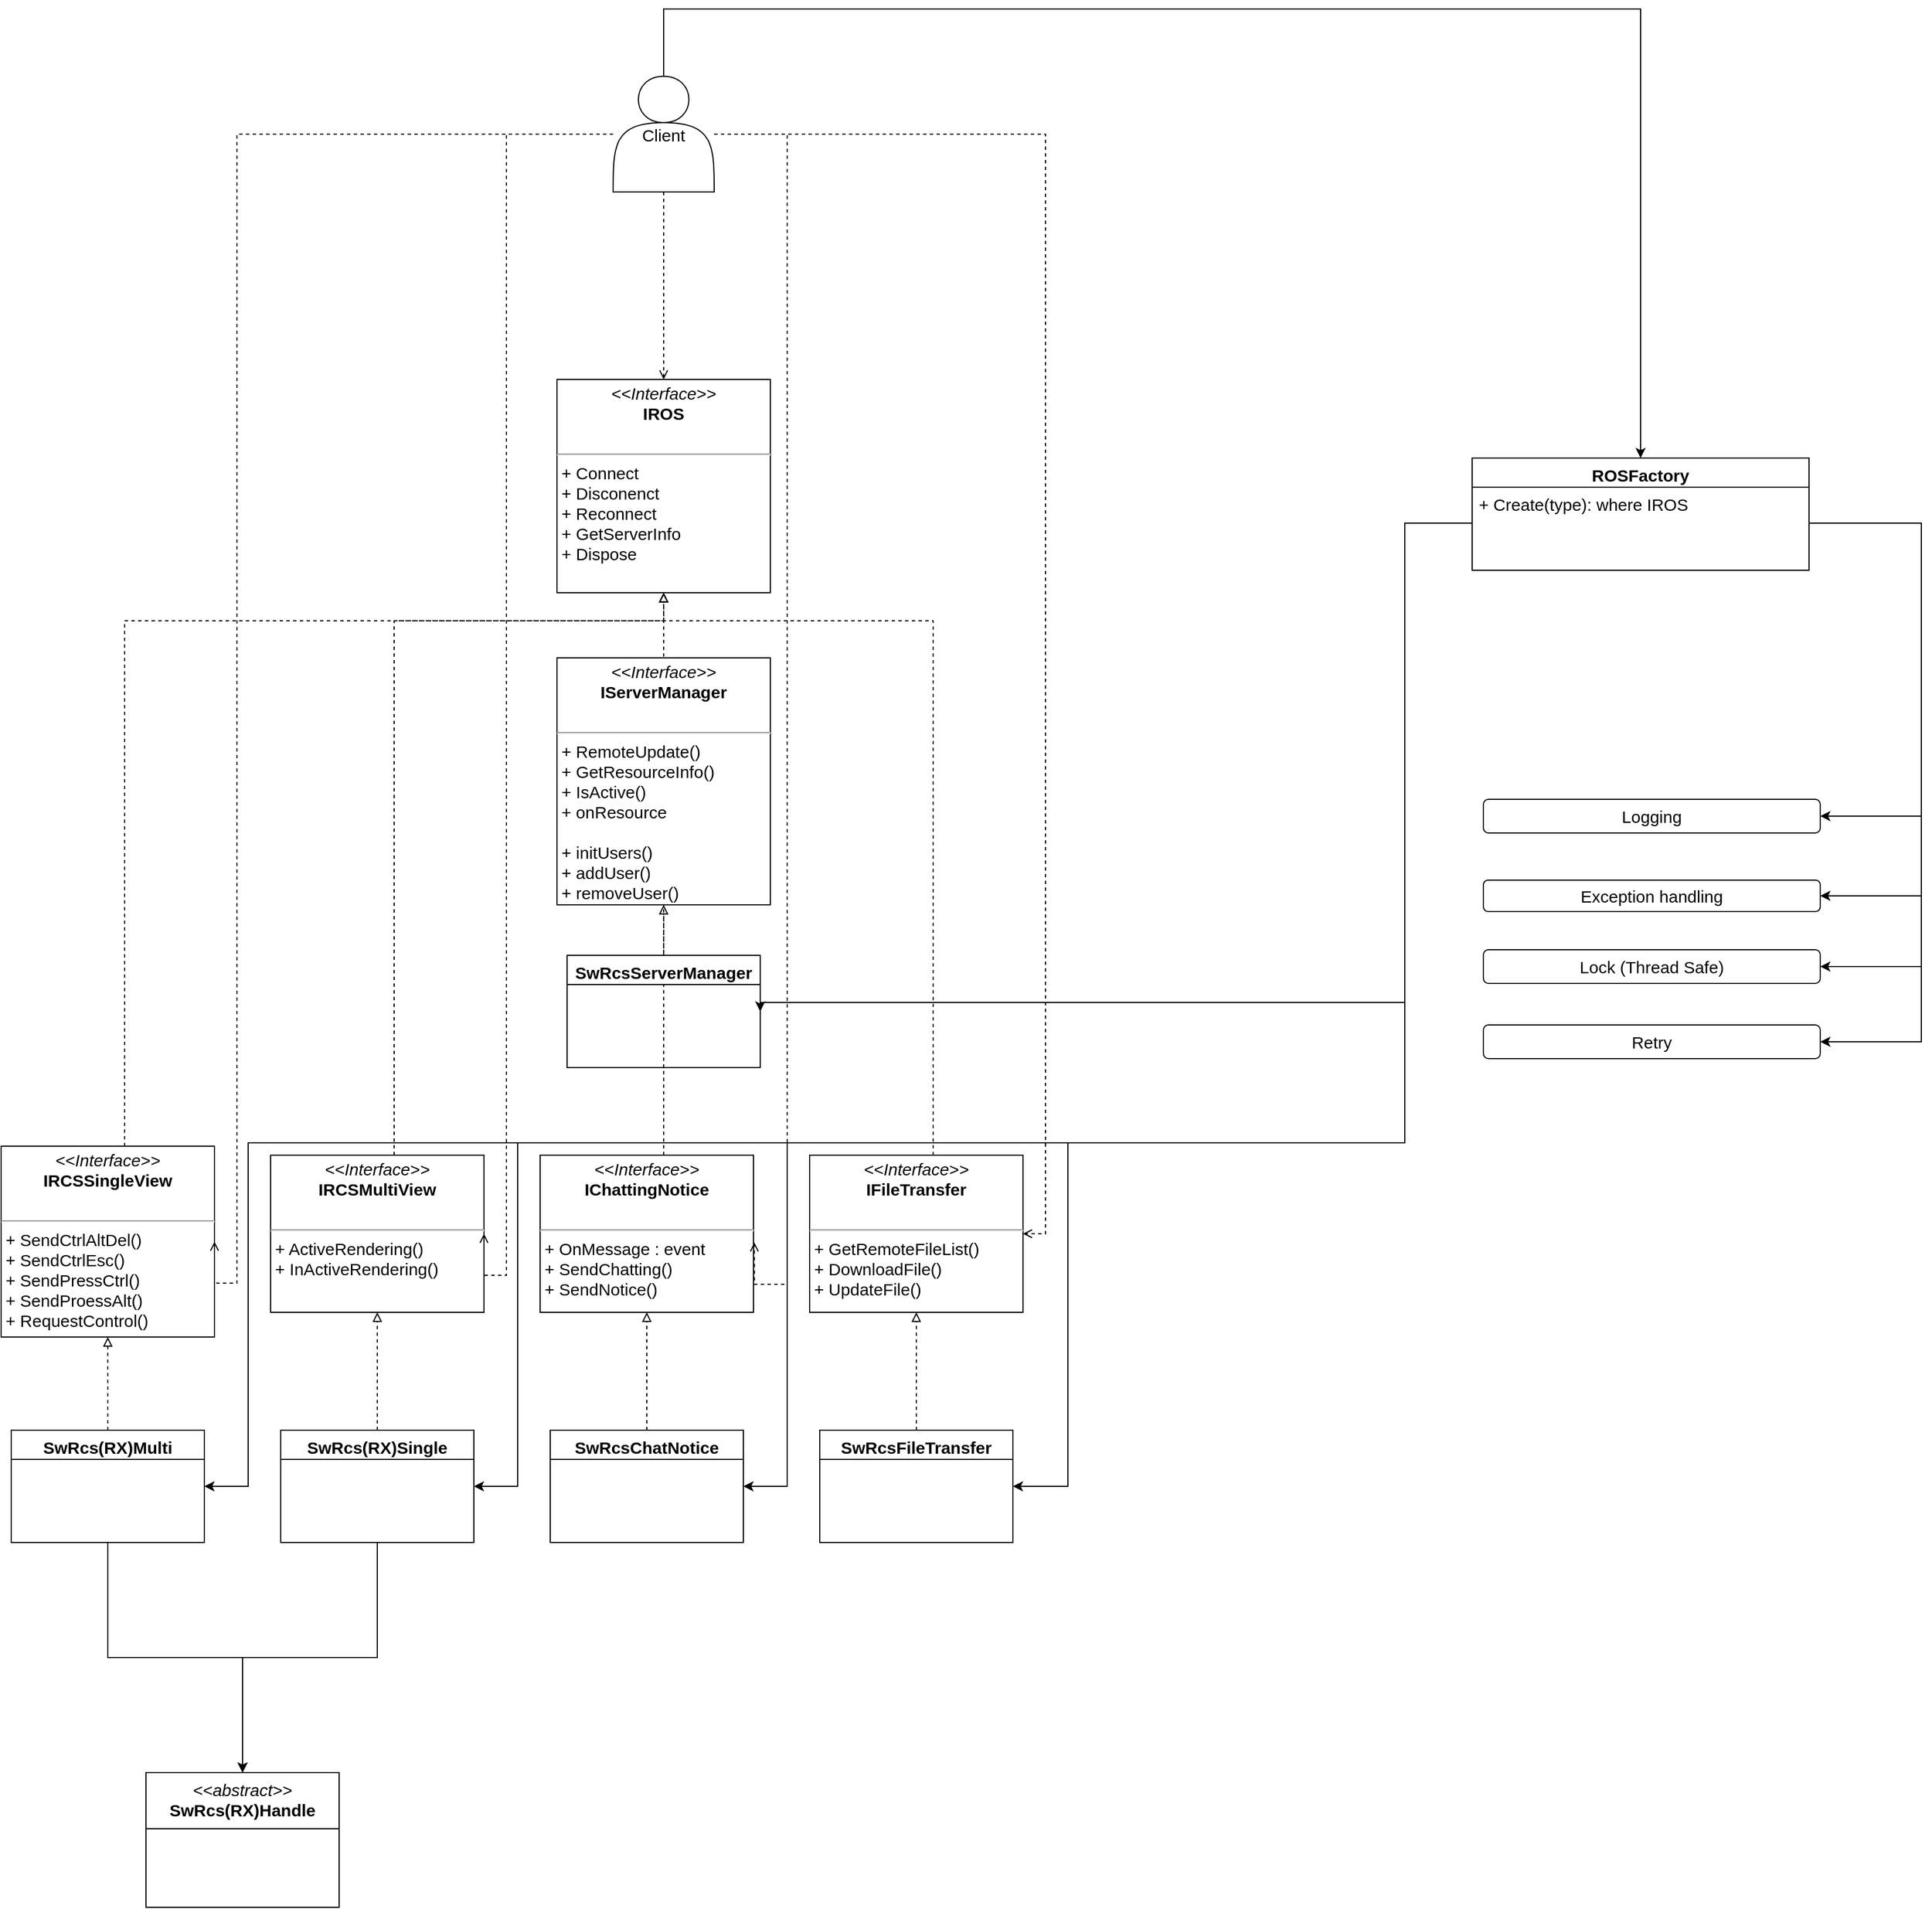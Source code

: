 <mxfile version="27.1.4">
  <diagram name="Page-1" id="c4acf3e9-155e-7222-9cf6-157b1a14988f">
    <mxGraphModel dx="1242" dy="214" grid="1" gridSize="10" guides="1" tooltips="1" connect="1" arrows="1" fold="1" page="1" pageScale="1" pageWidth="850" pageHeight="1100" background="none" math="0" shadow="0">
      <root>
        <mxCell id="0" />
        <mxCell id="1" parent="0" />
        <mxCell id="5d2195bd80daf111-18" value="&lt;p style=&quot;margin: 4px 0px 0px; text-align: center; font-size: 15px;&quot;&gt;&lt;i style=&quot;font-size: 15px;&quot;&gt;&amp;lt;&amp;lt;Interface&amp;gt;&amp;gt;&lt;/i&gt;&lt;br style=&quot;font-size: 15px;&quot;&gt;&lt;b style=&quot;font-size: 15px;&quot;&gt;IROS&lt;/b&gt;&lt;/p&gt;&lt;p style=&quot;margin: 0px 0px 0px 4px; font-size: 15px;&quot;&gt;&lt;br style=&quot;font-size: 15px;&quot;&gt;&lt;/p&gt;&lt;hr style=&quot;font-size: 15px;&quot;&gt;&lt;p style=&quot;margin: 0px 0px 0px 4px; font-size: 15px;&quot;&gt;+ Connect&lt;/p&gt;&lt;p style=&quot;margin: 0px 0px 0px 4px; font-size: 15px;&quot;&gt;+ Disconenct&lt;/p&gt;&lt;p style=&quot;margin: 0px 0px 0px 4px; font-size: 15px;&quot;&gt;+ Reconnect&lt;/p&gt;&lt;p style=&quot;margin: 0px 0px 0px 4px; font-size: 15px;&quot;&gt;+ GetServerInfo&lt;/p&gt;&lt;p style=&quot;margin: 0px 0px 0px 4px; font-size: 15px;&quot;&gt;+ Dispose&lt;/p&gt;" style="verticalAlign=top;align=left;overflow=fill;fontSize=15;fontFamily=Helvetica;html=1;rounded=0;shadow=0;comic=0;labelBackgroundColor=none;strokeWidth=1" parent="1" vertex="1">
          <mxGeometry x="-95" y="370" width="190" height="190" as="geometry" />
        </mxCell>
        <mxCell id="lRpp7das8P99_BeM9evT-51" style="edgeStyle=orthogonalEdgeStyle;rounded=0;orthogonalLoop=1;jettySize=auto;html=1;entryX=0.5;entryY=1;entryDx=0;entryDy=0;dashed=1;endArrow=block;endFill=0;fontSize=15;" parent="1" source="lRpp7das8P99_BeM9evT-1" target="5d2195bd80daf111-18" edge="1">
          <mxGeometry relative="1" as="geometry">
            <Array as="points">
              <mxPoint x="-480" y="585" />
              <mxPoint y="585" />
            </Array>
          </mxGeometry>
        </mxCell>
        <mxCell id="lRpp7das8P99_BeM9evT-1" value="&lt;p style=&quot;margin: 4px 0px 0px; text-align: center; font-size: 15px;&quot;&gt;&lt;i style=&quot;font-size: 15px;&quot;&gt;&amp;lt;&amp;lt;Interface&amp;gt;&amp;gt;&lt;/i&gt;&lt;br style=&quot;font-size: 15px;&quot;&gt;&lt;b style=&quot;font-size: 15px;&quot;&gt;IRCSSingleView&lt;/b&gt;&lt;/p&gt;&lt;p style=&quot;margin: 0px 0px 0px 4px; font-size: 15px;&quot;&gt;&lt;br style=&quot;font-size: 15px;&quot;&gt;&lt;/p&gt;&lt;hr style=&quot;font-size: 15px;&quot;&gt;&lt;p style=&quot;margin: 0px 0px 0px 4px; font-size: 15px;&quot;&gt;+ SendCtrlAltDel()&lt;/p&gt;&lt;p style=&quot;margin: 0px 0px 0px 4px; font-size: 15px;&quot;&gt;+ SendCtrlEsc()&lt;/p&gt;&lt;p style=&quot;margin: 0px 0px 0px 4px; font-size: 15px;&quot;&gt;+ SendPressCtrl()&lt;/p&gt;&lt;p style=&quot;margin: 0px 0px 0px 4px; font-size: 15px;&quot;&gt;+ SendProessAlt()&lt;/p&gt;&lt;p style=&quot;margin: 0px 0px 0px 4px; font-size: 15px;&quot;&gt;+ RequestControl()&lt;/p&gt;" style="verticalAlign=top;align=left;overflow=fill;fontSize=15;fontFamily=Helvetica;html=1;rounded=0;shadow=0;comic=0;labelBackgroundColor=none;strokeWidth=1" parent="1" vertex="1">
          <mxGeometry x="-590" y="1053" width="190" height="170" as="geometry" />
        </mxCell>
        <mxCell id="lRpp7das8P99_BeM9evT-52" style="edgeStyle=orthogonalEdgeStyle;rounded=0;orthogonalLoop=1;jettySize=auto;html=1;entryX=0.5;entryY=1;entryDx=0;entryDy=0;dashed=1;endArrow=block;endFill=0;fontSize=15;" parent="1" source="lRpp7das8P99_BeM9evT-4" target="5d2195bd80daf111-18" edge="1">
          <mxGeometry relative="1" as="geometry">
            <Array as="points">
              <mxPoint x="-240" y="585" />
              <mxPoint y="585" />
            </Array>
          </mxGeometry>
        </mxCell>
        <mxCell id="lRpp7das8P99_BeM9evT-4" value="&lt;p style=&quot;margin: 4px 0px 0px; text-align: center; font-size: 15px;&quot;&gt;&lt;i style=&quot;font-size: 15px;&quot;&gt;&amp;lt;&amp;lt;Interface&amp;gt;&amp;gt;&lt;/i&gt;&lt;br style=&quot;font-size: 15px;&quot;&gt;&lt;b style=&quot;font-size: 15px;&quot;&gt;IRCSMultiView&lt;/b&gt;&lt;/p&gt;&lt;p style=&quot;margin: 0px 0px 0px 4px; font-size: 15px;&quot;&gt;&lt;br style=&quot;font-size: 15px;&quot;&gt;&lt;/p&gt;&lt;hr style=&quot;font-size: 15px;&quot;&gt;&lt;p style=&quot;margin: 0px 0px 0px 4px; font-size: 15px;&quot;&gt;+ ActiveRendering()&lt;/p&gt;&lt;p style=&quot;margin: 0px 0px 0px 4px; font-size: 15px;&quot;&gt;+ InActiveRendering()&lt;/p&gt;" style="verticalAlign=top;align=left;overflow=fill;fontSize=15;fontFamily=Helvetica;html=1;rounded=0;shadow=0;comic=0;labelBackgroundColor=none;strokeWidth=1" parent="1" vertex="1">
          <mxGeometry x="-350" y="1061" width="190" height="140" as="geometry" />
        </mxCell>
        <mxCell id="lRpp7das8P99_BeM9evT-53" style="edgeStyle=orthogonalEdgeStyle;rounded=0;orthogonalLoop=1;jettySize=auto;html=1;entryX=0.5;entryY=1;entryDx=0;entryDy=0;dashed=1;endArrow=block;endFill=0;fontSize=15;" parent="1" source="lRpp7das8P99_BeM9evT-6" target="5d2195bd80daf111-18" edge="1">
          <mxGeometry relative="1" as="geometry">
            <Array as="points">
              <mxPoint y="1060" />
              <mxPoint y="1060" />
            </Array>
          </mxGeometry>
        </mxCell>
        <mxCell id="lRpp7das8P99_BeM9evT-6" value="&lt;p style=&quot;margin: 4px 0px 0px; text-align: center; font-size: 15px;&quot;&gt;&lt;i style=&quot;font-size: 15px;&quot;&gt;&amp;lt;&amp;lt;Interface&amp;gt;&amp;gt;&lt;/i&gt;&lt;br style=&quot;font-size: 15px;&quot;&gt;&lt;b style=&quot;font-size: 15px;&quot;&gt;IChattingNotice&lt;/b&gt;&lt;/p&gt;&lt;p style=&quot;margin: 0px 0px 0px 4px; font-size: 15px;&quot;&gt;&lt;br style=&quot;font-size: 15px;&quot;&gt;&lt;/p&gt;&lt;hr style=&quot;font-size: 15px;&quot;&gt;&lt;p style=&quot;margin: 0px 0px 0px 4px; font-size: 15px;&quot;&gt;+ OnMessage : event&lt;/p&gt;&lt;p style=&quot;margin: 0px 0px 0px 4px; font-size: 15px;&quot;&gt;+ SendChatting()&lt;/p&gt;&lt;p style=&quot;margin: 0px 0px 0px 4px; font-size: 15px;&quot;&gt;+ SendNotice()&lt;/p&gt;" style="verticalAlign=top;align=left;overflow=fill;fontSize=15;fontFamily=Helvetica;html=1;rounded=0;shadow=0;comic=0;labelBackgroundColor=none;strokeWidth=1" parent="1" vertex="1">
          <mxGeometry x="-110" y="1061" width="190" height="140" as="geometry" />
        </mxCell>
        <mxCell id="lRpp7das8P99_BeM9evT-54" style="edgeStyle=orthogonalEdgeStyle;rounded=0;orthogonalLoop=1;jettySize=auto;html=1;dashed=1;endArrow=block;endFill=0;fontSize=15;" parent="1" source="lRpp7das8P99_BeM9evT-8" target="5d2195bd80daf111-18" edge="1">
          <mxGeometry relative="1" as="geometry">
            <Array as="points">
              <mxPoint x="240" y="585" />
              <mxPoint y="585" />
            </Array>
          </mxGeometry>
        </mxCell>
        <mxCell id="lRpp7das8P99_BeM9evT-8" value="&lt;p style=&quot;margin: 4px 0px 0px; text-align: center; font-size: 15px;&quot;&gt;&lt;i style=&quot;font-size: 15px;&quot;&gt;&amp;lt;&amp;lt;Interface&amp;gt;&amp;gt;&lt;/i&gt;&lt;br style=&quot;font-size: 15px;&quot;&gt;&lt;b style=&quot;font-size: 15px;&quot;&gt;IFileTransfer&lt;/b&gt;&lt;/p&gt;&lt;p style=&quot;margin: 0px 0px 0px 4px; font-size: 15px;&quot;&gt;&lt;br style=&quot;font-size: 15px;&quot;&gt;&lt;/p&gt;&lt;hr style=&quot;font-size: 15px;&quot;&gt;&lt;p style=&quot;margin: 0px 0px 0px 4px; font-size: 15px;&quot;&gt;+ GetRemoteFileList()&lt;/p&gt;&lt;p style=&quot;margin: 0px 0px 0px 4px; font-size: 15px;&quot;&gt;+ DownloadFile()&lt;/p&gt;&lt;p style=&quot;margin: 0px 0px 0px 4px; font-size: 15px;&quot;&gt;+ UpdateFile()&lt;/p&gt;" style="verticalAlign=top;align=left;overflow=fill;fontSize=15;fontFamily=Helvetica;html=1;rounded=0;shadow=0;comic=0;labelBackgroundColor=none;strokeWidth=1" parent="1" vertex="1">
          <mxGeometry x="130" y="1061" width="190" height="140" as="geometry" />
        </mxCell>
        <mxCell id="lRpp7das8P99_BeM9evT-10" value="&lt;p style=&quot;margin: 4px 0px 0px; text-align: center; font-size: 15px;&quot;&gt;&lt;i style=&quot;font-size: 15px;&quot;&gt;&amp;lt;&amp;lt;Interface&amp;gt;&amp;gt;&lt;/i&gt;&lt;br style=&quot;font-size: 15px;&quot;&gt;&lt;b style=&quot;font-size: 15px;&quot;&gt;IServerManager&lt;/b&gt;&lt;/p&gt;&lt;p style=&quot;margin: 0px 0px 0px 4px; font-size: 15px;&quot;&gt;&lt;br style=&quot;font-size: 15px;&quot;&gt;&lt;/p&gt;&lt;hr style=&quot;font-size: 15px;&quot;&gt;&lt;p style=&quot;margin: 0px 0px 0px 4px; font-size: 15px;&quot;&gt;+ RemoteUpdate()&lt;/p&gt;&lt;p style=&quot;margin: 0px 0px 0px 4px; font-size: 15px;&quot;&gt;+ GetResourceInfo()&lt;/p&gt;&lt;p style=&quot;margin: 0px 0px 0px 4px; font-size: 15px;&quot;&gt;+ IsActive()&lt;/p&gt;&lt;p style=&quot;margin: 0px 0px 0px 4px; font-size: 15px;&quot;&gt;+ onResource&lt;/p&gt;&lt;p style=&quot;margin: 0px 0px 0px 4px; font-size: 15px;&quot;&gt;&lt;br&gt;&lt;/p&gt;&lt;p style=&quot;margin: 0px 0px 0px 4px; font-size: 15px;&quot;&gt;+ initUsers()&lt;/p&gt;&lt;p style=&quot;margin: 0px 0px 0px 4px; font-size: 15px;&quot;&gt;+ addUser()&lt;/p&gt;&lt;p style=&quot;margin: 0px 0px 0px 4px; font-size: 15px;&quot;&gt;+ removeUser()&lt;/p&gt;&lt;p style=&quot;margin: 0px 0px 0px 4px; font-size: 15px;&quot;&gt;&lt;br&gt;&lt;/p&gt;" style="verticalAlign=top;align=left;overflow=fill;fontSize=15;fontFamily=Helvetica;html=1;rounded=0;shadow=0;comic=0;labelBackgroundColor=none;strokeWidth=1" parent="1" vertex="1">
          <mxGeometry x="-95" y="618" width="190" height="220" as="geometry" />
        </mxCell>
        <mxCell id="lRpp7das8P99_BeM9evT-31" value="&lt;span style=&quot;font-weight: normal; font-size: 15px;&quot;&gt;&lt;i style=&quot;font-size: 15px;&quot;&gt;&amp;lt;&amp;lt;abstract&amp;gt;&amp;gt;&lt;/i&gt;&lt;/span&gt;&lt;br style=&quot;font-size: 15px;&quot;&gt;SwRcs(RX)Handle" style="swimlane;fontStyle=1;align=center;verticalAlign=top;childLayout=stackLayout;horizontal=1;startSize=50;horizontalStack=0;resizeParent=1;resizeParentMax=0;resizeLast=0;collapsible=1;marginBottom=0;whiteSpace=wrap;html=1;fontSize=15;" parent="1" vertex="1">
          <mxGeometry x="-461" y="1611" width="172" height="120" as="geometry" />
        </mxCell>
        <mxCell id="lRpp7das8P99_BeM9evT-45" style="edgeStyle=orthogonalEdgeStyle;rounded=0;orthogonalLoop=1;jettySize=auto;html=1;dashed=1;endArrow=block;endFill=0;fontSize=15;" parent="1" source="lRpp7das8P99_BeM9evT-42" target="lRpp7das8P99_BeM9evT-1" edge="1">
          <mxGeometry relative="1" as="geometry" />
        </mxCell>
        <mxCell id="lRpp7das8P99_BeM9evT-57" style="edgeStyle=orthogonalEdgeStyle;rounded=0;orthogonalLoop=1;jettySize=auto;html=1;entryX=0.5;entryY=0;entryDx=0;entryDy=0;fontSize=15;" parent="1" source="lRpp7das8P99_BeM9evT-42" target="lRpp7das8P99_BeM9evT-31" edge="1">
          <mxGeometry relative="1" as="geometry" />
        </mxCell>
        <mxCell id="lRpp7das8P99_BeM9evT-42" value="SwRcs(RX)Multi" style="swimlane;fontStyle=1;align=center;verticalAlign=top;childLayout=stackLayout;horizontal=1;startSize=26;horizontalStack=0;resizeParent=1;resizeParentMax=0;resizeLast=0;collapsible=1;marginBottom=0;whiteSpace=wrap;html=1;fontSize=15;" parent="1" vertex="1">
          <mxGeometry x="-581" y="1306" width="172" height="100" as="geometry" />
        </mxCell>
        <mxCell id="lRpp7das8P99_BeM9evT-46" style="edgeStyle=orthogonalEdgeStyle;rounded=0;orthogonalLoop=1;jettySize=auto;html=1;dashed=1;endArrow=block;endFill=0;fontSize=15;" parent="1" source="lRpp7das8P99_BeM9evT-44" target="lRpp7das8P99_BeM9evT-4" edge="1">
          <mxGeometry relative="1" as="geometry" />
        </mxCell>
        <mxCell id="lRpp7das8P99_BeM9evT-56" style="edgeStyle=orthogonalEdgeStyle;rounded=0;orthogonalLoop=1;jettySize=auto;html=1;fontSize=15;" parent="1" source="lRpp7das8P99_BeM9evT-44" target="lRpp7das8P99_BeM9evT-31" edge="1">
          <mxGeometry relative="1" as="geometry" />
        </mxCell>
        <mxCell id="lRpp7das8P99_BeM9evT-44" value="SwRcs(RX)Single" style="swimlane;fontStyle=1;align=center;verticalAlign=top;childLayout=stackLayout;horizontal=1;startSize=26;horizontalStack=0;resizeParent=1;resizeParentMax=0;resizeLast=0;collapsible=1;marginBottom=0;whiteSpace=wrap;html=1;fontSize=15;" parent="1" vertex="1">
          <mxGeometry x="-341" y="1306" width="172" height="100" as="geometry" />
        </mxCell>
        <mxCell id="lRpp7das8P99_BeM9evT-59" style="edgeStyle=orthogonalEdgeStyle;rounded=0;orthogonalLoop=1;jettySize=auto;html=1;entryX=0.5;entryY=1;entryDx=0;entryDy=0;dashed=1;endArrow=block;endFill=0;fontSize=15;" parent="1" source="lRpp7das8P99_BeM9evT-58" target="lRpp7das8P99_BeM9evT-6" edge="1">
          <mxGeometry relative="1" as="geometry" />
        </mxCell>
        <mxCell id="lRpp7das8P99_BeM9evT-58" value="SwRcsChatNotice" style="swimlane;fontStyle=1;align=center;verticalAlign=top;childLayout=stackLayout;horizontal=1;startSize=26;horizontalStack=0;resizeParent=1;resizeParentMax=0;resizeLast=0;collapsible=1;marginBottom=0;whiteSpace=wrap;html=1;fontSize=15;" parent="1" vertex="1">
          <mxGeometry x="-101" y="1306" width="172" height="100" as="geometry" />
        </mxCell>
        <mxCell id="lRpp7das8P99_BeM9evT-61" style="edgeStyle=orthogonalEdgeStyle;rounded=0;orthogonalLoop=1;jettySize=auto;html=1;entryX=0.5;entryY=1;entryDx=0;entryDy=0;dashed=1;endArrow=block;endFill=0;fontSize=15;" parent="1" source="lRpp7das8P99_BeM9evT-60" target="lRpp7das8P99_BeM9evT-8" edge="1">
          <mxGeometry relative="1" as="geometry" />
        </mxCell>
        <mxCell id="lRpp7das8P99_BeM9evT-60" value="SwRcsFileTransfer" style="swimlane;fontStyle=1;align=center;verticalAlign=top;childLayout=stackLayout;horizontal=1;startSize=26;horizontalStack=0;resizeParent=1;resizeParentMax=0;resizeLast=0;collapsible=1;marginBottom=0;whiteSpace=wrap;html=1;fontSize=15;" parent="1" vertex="1">
          <mxGeometry x="139" y="1306" width="172" height="100" as="geometry" />
        </mxCell>
        <mxCell id="lRpp7das8P99_BeM9evT-63" style="edgeStyle=orthogonalEdgeStyle;rounded=0;orthogonalLoop=1;jettySize=auto;html=1;entryX=0.5;entryY=1;entryDx=0;entryDy=0;dashed=1;endArrow=block;endFill=0;fontSize=15;" parent="1" source="lRpp7das8P99_BeM9evT-62" target="lRpp7das8P99_BeM9evT-10" edge="1">
          <mxGeometry relative="1" as="geometry" />
        </mxCell>
        <mxCell id="lRpp7das8P99_BeM9evT-62" value="&lt;font style=&quot;font-size: 15px;&quot;&gt;SwRcsServerManager&lt;/font&gt;" style="swimlane;fontStyle=1;align=center;verticalAlign=top;childLayout=stackLayout;horizontal=1;startSize=26;horizontalStack=0;resizeParent=1;resizeParentMax=0;resizeLast=0;collapsible=1;marginBottom=0;whiteSpace=wrap;html=1;fontSize=15;" parent="1" vertex="1">
          <mxGeometry x="-86" y="883" width="172" height="100" as="geometry" />
        </mxCell>
        <mxCell id="lRpp7das8P99_BeM9evT-115" style="edgeStyle=orthogonalEdgeStyle;rounded=0;orthogonalLoop=1;jettySize=auto;html=1;entryX=1;entryY=0.5;entryDx=0;entryDy=0;dashed=1;endArrow=open;endFill=0;fontSize=15;" parent="1" source="lRpp7das8P99_BeM9evT-97" target="lRpp7das8P99_BeM9evT-8" edge="1">
          <mxGeometry relative="1" as="geometry" />
        </mxCell>
        <mxCell id="lRpp7das8P99_BeM9evT-117" style="edgeStyle=orthogonalEdgeStyle;rounded=0;orthogonalLoop=1;jettySize=auto;html=1;entryX=1;entryY=0.5;entryDx=0;entryDy=0;dashed=1;endArrow=open;endFill=0;fontSize=15;" parent="1" source="lRpp7das8P99_BeM9evT-97" target="lRpp7das8P99_BeM9evT-4" edge="1">
          <mxGeometry relative="1" as="geometry">
            <Array as="points">
              <mxPoint x="-140" y="152" />
              <mxPoint x="-140" y="1168" />
            </Array>
          </mxGeometry>
        </mxCell>
        <mxCell id="lRpp7das8P99_BeM9evT-118" style="edgeStyle=orthogonalEdgeStyle;rounded=0;orthogonalLoop=1;jettySize=auto;html=1;entryX=1;entryY=0.5;entryDx=0;entryDy=0;dashed=1;endArrow=open;endFill=0;fontSize=15;" parent="1" source="lRpp7das8P99_BeM9evT-97" target="lRpp7das8P99_BeM9evT-1" edge="1">
          <mxGeometry relative="1" as="geometry">
            <Array as="points">
              <mxPoint x="-380" y="152" />
              <mxPoint x="-380" y="1175" />
            </Array>
          </mxGeometry>
        </mxCell>
        <mxCell id="lRpp7das8P99_BeM9evT-119" style="edgeStyle=orthogonalEdgeStyle;rounded=0;orthogonalLoop=1;jettySize=auto;html=1;dashed=1;endArrow=open;endFill=0;fontSize=15;" parent="1" source="lRpp7das8P99_BeM9evT-97" target="5d2195bd80daf111-18" edge="1">
          <mxGeometry relative="1" as="geometry" />
        </mxCell>
        <mxCell id="lRpp7das8P99_BeM9evT-123" style="edgeStyle=orthogonalEdgeStyle;rounded=0;orthogonalLoop=1;jettySize=auto;html=1;entryX=0.5;entryY=0;entryDx=0;entryDy=0;fontSize=15;" parent="1" source="lRpp7das8P99_BeM9evT-97" target="lRpp7das8P99_BeM9evT-107" edge="1">
          <mxGeometry relative="1" as="geometry">
            <Array as="points">
              <mxPoint y="40" />
              <mxPoint x="870" y="40" />
            </Array>
          </mxGeometry>
        </mxCell>
        <mxCell id="lRpp7das8P99_BeM9evT-97" value="Client" style="shape=actor;whiteSpace=wrap;html=1;fontSize=15;" parent="1" vertex="1">
          <mxGeometry x="-45" y="100" width="90" height="103" as="geometry" />
        </mxCell>
        <mxCell id="lRpp7das8P99_BeM9evT-103" value="Logging" style="rounded=1;whiteSpace=wrap;html=1;fontSize=15;" parent="1" vertex="1">
          <mxGeometry x="730" y="744" width="300" height="30" as="geometry" />
        </mxCell>
        <mxCell id="lRpp7das8P99_BeM9evT-104" value="Exception handling" style="rounded=1;whiteSpace=wrap;html=1;fontSize=15;" parent="1" vertex="1">
          <mxGeometry x="730" y="816" width="300" height="28" as="geometry" />
        </mxCell>
        <mxCell id="lRpp7das8P99_BeM9evT-105" value="Retry" style="rounded=1;whiteSpace=wrap;html=1;fontSize=15;" parent="1" vertex="1">
          <mxGeometry x="730" y="945" width="300" height="30" as="geometry" />
        </mxCell>
        <mxCell id="lRpp7das8P99_BeM9evT-106" value="Lock (Thread Safe)" style="rounded=1;whiteSpace=wrap;html=1;fontSize=15;" parent="1" vertex="1">
          <mxGeometry x="730" y="878" width="300" height="30" as="geometry" />
        </mxCell>
        <mxCell id="lRpp7das8P99_BeM9evT-107" value="&lt;font style=&quot;font-size: 15px;&quot;&gt;ROSFactory&lt;/font&gt;" style="swimlane;fontStyle=1;align=center;verticalAlign=top;childLayout=stackLayout;horizontal=1;startSize=26;horizontalStack=0;resizeParent=1;resizeParentMax=0;resizeLast=0;collapsible=1;marginBottom=0;whiteSpace=wrap;html=1;fontSize=15;" parent="1" vertex="1">
          <mxGeometry x="720" y="440" width="300" height="100" as="geometry" />
        </mxCell>
        <mxCell id="lRpp7das8P99_BeM9evT-108" value="&lt;font style=&quot;font-size: 15px;&quot;&gt;+ Create(type): where IROS&lt;/font&gt;" style="text;strokeColor=none;fillColor=none;align=left;verticalAlign=top;spacingLeft=4;spacingRight=4;overflow=hidden;rotatable=0;points=[[0,0.5],[1,0.5]];portConstraint=eastwest;whiteSpace=wrap;html=1;fontSize=15;" parent="lRpp7das8P99_BeM9evT-107" vertex="1">
          <mxGeometry y="26" width="300" height="74" as="geometry" />
        </mxCell>
        <mxCell id="lRpp7das8P99_BeM9evT-116" style="edgeStyle=orthogonalEdgeStyle;rounded=0;orthogonalLoop=1;jettySize=auto;html=1;entryX=1.004;entryY=0.555;entryDx=0;entryDy=0;entryPerimeter=0;dashed=1;endArrow=open;endFill=0;fontSize=15;" parent="1" source="lRpp7das8P99_BeM9evT-97" target="lRpp7das8P99_BeM9evT-6" edge="1">
          <mxGeometry relative="1" as="geometry">
            <Array as="points">
              <mxPoint x="110" y="152" />
              <mxPoint x="110" y="1176" />
            </Array>
          </mxGeometry>
        </mxCell>
        <mxCell id="lRpp7das8P99_BeM9evT-132" style="edgeStyle=orthogonalEdgeStyle;rounded=0;orthogonalLoop=1;jettySize=auto;html=1;entryX=1;entryY=0.5;entryDx=0;entryDy=0;endArrow=classic;endFill=1;fontSize=15;" parent="1" source="lRpp7das8P99_BeM9evT-108" target="lRpp7das8P99_BeM9evT-62" edge="1">
          <mxGeometry relative="1" as="geometry">
            <Array as="points">
              <mxPoint x="660" y="498" />
              <mxPoint x="660" y="925" />
            </Array>
          </mxGeometry>
        </mxCell>
        <mxCell id="lRpp7das8P99_BeM9evT-134" style="edgeStyle=orthogonalEdgeStyle;rounded=0;orthogonalLoop=1;jettySize=auto;html=1;exitX=0;exitY=0.5;exitDx=0;exitDy=0;entryX=1;entryY=0.5;entryDx=0;entryDy=0;endArrow=classic;endFill=1;fontSize=15;" parent="1" source="lRpp7das8P99_BeM9evT-108" target="lRpp7das8P99_BeM9evT-60" edge="1">
          <mxGeometry relative="1" as="geometry">
            <Array as="points">
              <mxPoint x="720" y="498" />
              <mxPoint x="660" y="498" />
              <mxPoint x="660" y="1050" />
              <mxPoint x="360" y="1050" />
              <mxPoint x="360" y="1356" />
            </Array>
          </mxGeometry>
        </mxCell>
        <mxCell id="lRpp7das8P99_BeM9evT-135" style="edgeStyle=orthogonalEdgeStyle;rounded=0;orthogonalLoop=1;jettySize=auto;html=1;entryX=1;entryY=0.5;entryDx=0;entryDy=0;endArrow=classic;endFill=1;fontSize=15;" parent="1" source="lRpp7das8P99_BeM9evT-108" target="lRpp7das8P99_BeM9evT-58" edge="1">
          <mxGeometry relative="1" as="geometry">
            <Array as="points">
              <mxPoint x="660" y="498" />
              <mxPoint x="660" y="1050" />
              <mxPoint x="110" y="1050" />
              <mxPoint x="110" y="1356" />
            </Array>
          </mxGeometry>
        </mxCell>
        <mxCell id="lRpp7das8P99_BeM9evT-136" style="edgeStyle=orthogonalEdgeStyle;rounded=0;orthogonalLoop=1;jettySize=auto;html=1;fontSize=15;" parent="1" source="lRpp7das8P99_BeM9evT-108" target="lRpp7das8P99_BeM9evT-103" edge="1">
          <mxGeometry relative="1" as="geometry">
            <Array as="points">
              <mxPoint x="1120" y="498" />
              <mxPoint x="1120" y="759" />
            </Array>
          </mxGeometry>
        </mxCell>
        <mxCell id="lRpp7das8P99_BeM9evT-137" style="edgeStyle=orthogonalEdgeStyle;rounded=0;orthogonalLoop=1;jettySize=auto;html=1;exitX=1;exitY=0.5;exitDx=0;exitDy=0;fontSize=15;" parent="1" source="lRpp7das8P99_BeM9evT-108" target="lRpp7das8P99_BeM9evT-104" edge="1">
          <mxGeometry relative="1" as="geometry">
            <Array as="points">
              <mxPoint x="1120" y="498" />
              <mxPoint x="1120" y="830" />
            </Array>
          </mxGeometry>
        </mxCell>
        <mxCell id="lRpp7das8P99_BeM9evT-138" style="edgeStyle=orthogonalEdgeStyle;rounded=0;orthogonalLoop=1;jettySize=auto;html=1;fontSize=15;" parent="1" source="lRpp7das8P99_BeM9evT-108" target="lRpp7das8P99_BeM9evT-106" edge="1">
          <mxGeometry relative="1" as="geometry">
            <Array as="points">
              <mxPoint x="1120" y="498" />
              <mxPoint x="1120" y="893" />
            </Array>
          </mxGeometry>
        </mxCell>
        <mxCell id="lRpp7das8P99_BeM9evT-140" style="edgeStyle=orthogonalEdgeStyle;rounded=0;orthogonalLoop=1;jettySize=auto;html=1;fontSize=15;" parent="1" source="lRpp7das8P99_BeM9evT-108" target="lRpp7das8P99_BeM9evT-105" edge="1">
          <mxGeometry relative="1" as="geometry">
            <Array as="points">
              <mxPoint x="1120" y="498" />
              <mxPoint x="1120" y="960" />
            </Array>
          </mxGeometry>
        </mxCell>
        <mxCell id="lRpp7das8P99_BeM9evT-141" style="edgeStyle=orthogonalEdgeStyle;rounded=0;orthogonalLoop=1;jettySize=auto;html=1;entryX=1;entryY=0.5;entryDx=0;entryDy=0;endArrow=classic;endFill=1;fontSize=15;" parent="1" source="lRpp7das8P99_BeM9evT-108" target="lRpp7das8P99_BeM9evT-44" edge="1">
          <mxGeometry relative="1" as="geometry">
            <Array as="points">
              <mxPoint x="660" y="498" />
              <mxPoint x="660" y="1050" />
              <mxPoint x="-130" y="1050" />
              <mxPoint x="-130" y="1356" />
            </Array>
          </mxGeometry>
        </mxCell>
        <mxCell id="lRpp7das8P99_BeM9evT-142" style="edgeStyle=orthogonalEdgeStyle;rounded=0;orthogonalLoop=1;jettySize=auto;html=1;entryX=1;entryY=0.5;entryDx=0;entryDy=0;endArrow=classic;endFill=1;fontSize=15;" parent="1" source="lRpp7das8P99_BeM9evT-108" target="lRpp7das8P99_BeM9evT-42" edge="1">
          <mxGeometry relative="1" as="geometry">
            <Array as="points">
              <mxPoint x="660" y="498" />
              <mxPoint x="660" y="1050" />
              <mxPoint x="-370" y="1050" />
              <mxPoint x="-370" y="1356" />
            </Array>
          </mxGeometry>
        </mxCell>
      </root>
    </mxGraphModel>
  </diagram>
</mxfile>

